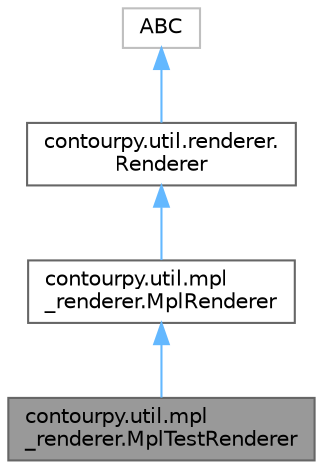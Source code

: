 digraph "contourpy.util.mpl_renderer.MplTestRenderer"
{
 // LATEX_PDF_SIZE
  bgcolor="transparent";
  edge [fontname=Helvetica,fontsize=10,labelfontname=Helvetica,labelfontsize=10];
  node [fontname=Helvetica,fontsize=10,shape=box,height=0.2,width=0.4];
  Node1 [id="Node000001",label="contourpy.util.mpl\l_renderer.MplTestRenderer",height=0.2,width=0.4,color="gray40", fillcolor="grey60", style="filled", fontcolor="black",tooltip=" "];
  Node2 -> Node1 [id="edge4_Node000001_Node000002",dir="back",color="steelblue1",style="solid",tooltip=" "];
  Node2 [id="Node000002",label="contourpy.util.mpl\l_renderer.MplRenderer",height=0.2,width=0.4,color="gray40", fillcolor="white", style="filled",URL="$d9/d0c/classcontourpy_1_1util_1_1mpl__renderer_1_1MplRenderer.html",tooltip=" "];
  Node3 -> Node2 [id="edge5_Node000002_Node000003",dir="back",color="steelblue1",style="solid",tooltip=" "];
  Node3 [id="Node000003",label="contourpy.util.renderer.\lRenderer",height=0.2,width=0.4,color="gray40", fillcolor="white", style="filled",URL="$d6/d14/classcontourpy_1_1util_1_1renderer_1_1Renderer.html",tooltip=" "];
  Node4 -> Node3 [id="edge6_Node000003_Node000004",dir="back",color="steelblue1",style="solid",tooltip=" "];
  Node4 [id="Node000004",label="ABC",height=0.2,width=0.4,color="grey75", fillcolor="white", style="filled",URL="$dd/d9b/classABC.html",tooltip=" "];
}
